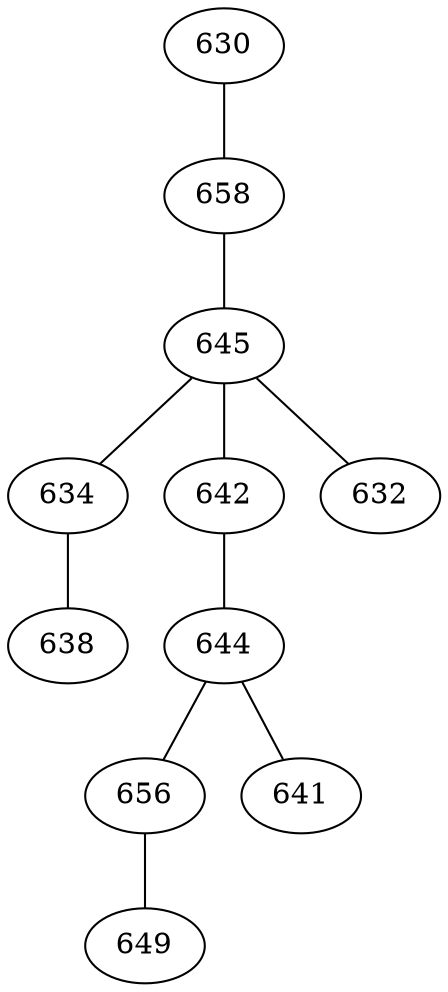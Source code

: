 graph {
    630 []
    658 []
    645 []
    634 []
    638 []
    642 []
    644 []
    656 []
    649 []
    641 []
    632 []
    630 -- 658
    658 -- 645
    645 -- 634
    634 -- 638
    645 -- 642
    642 -- 644
    644 -- 656
    656 -- 649
    644 -- 641
    645 -- 632
}
